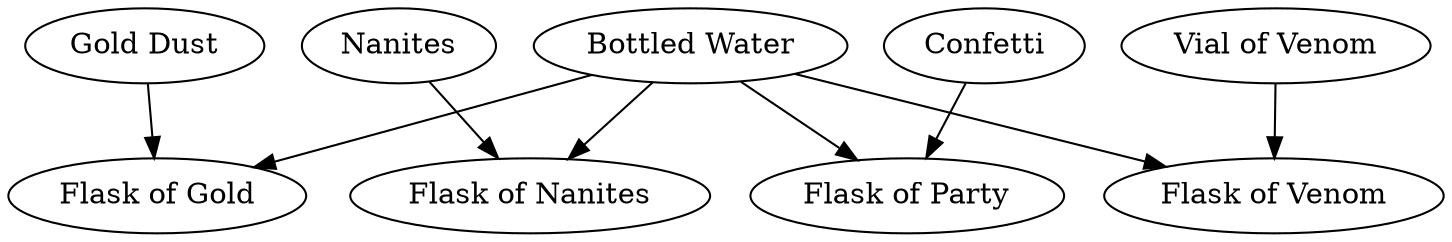 digraph G {
  "Bottled Water" -> "Flask of Gold" [color="black"];
  "Gold Dust" -> "Flask of Gold" [color="black"];
  "Bottled Water" -> "Flask of Nanites" [color="black"];
  "Nanites" -> "Flask of Nanites" [color="black"];
  "Bottled Water" -> "Flask of Party" [color="black"];
  "Confetti" -> "Flask of Party" [color="black"];
  "Bottled Water" -> "Flask of Venom" [color="black"];
  "Vial of Venom" -> "Flask of Venom" [color="black"];
}
